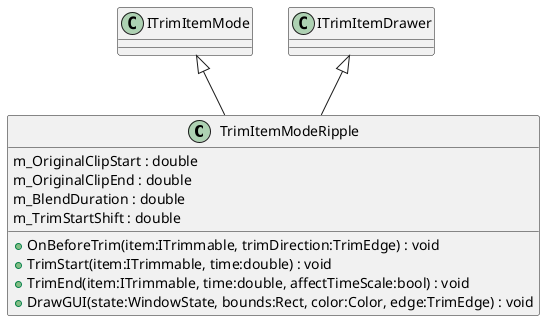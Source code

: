 @startuml
class TrimItemModeRipple {
    m_OriginalClipStart : double
    m_OriginalClipEnd : double
    m_BlendDuration : double
    m_TrimStartShift : double
    + OnBeforeTrim(item:ITrimmable, trimDirection:TrimEdge) : void
    + TrimStart(item:ITrimmable, time:double) : void
    + TrimEnd(item:ITrimmable, time:double, affectTimeScale:bool) : void
    + DrawGUI(state:WindowState, bounds:Rect, color:Color, edge:TrimEdge) : void
}
ITrimItemMode <|-- TrimItemModeRipple
ITrimItemDrawer <|-- TrimItemModeRipple
@enduml
